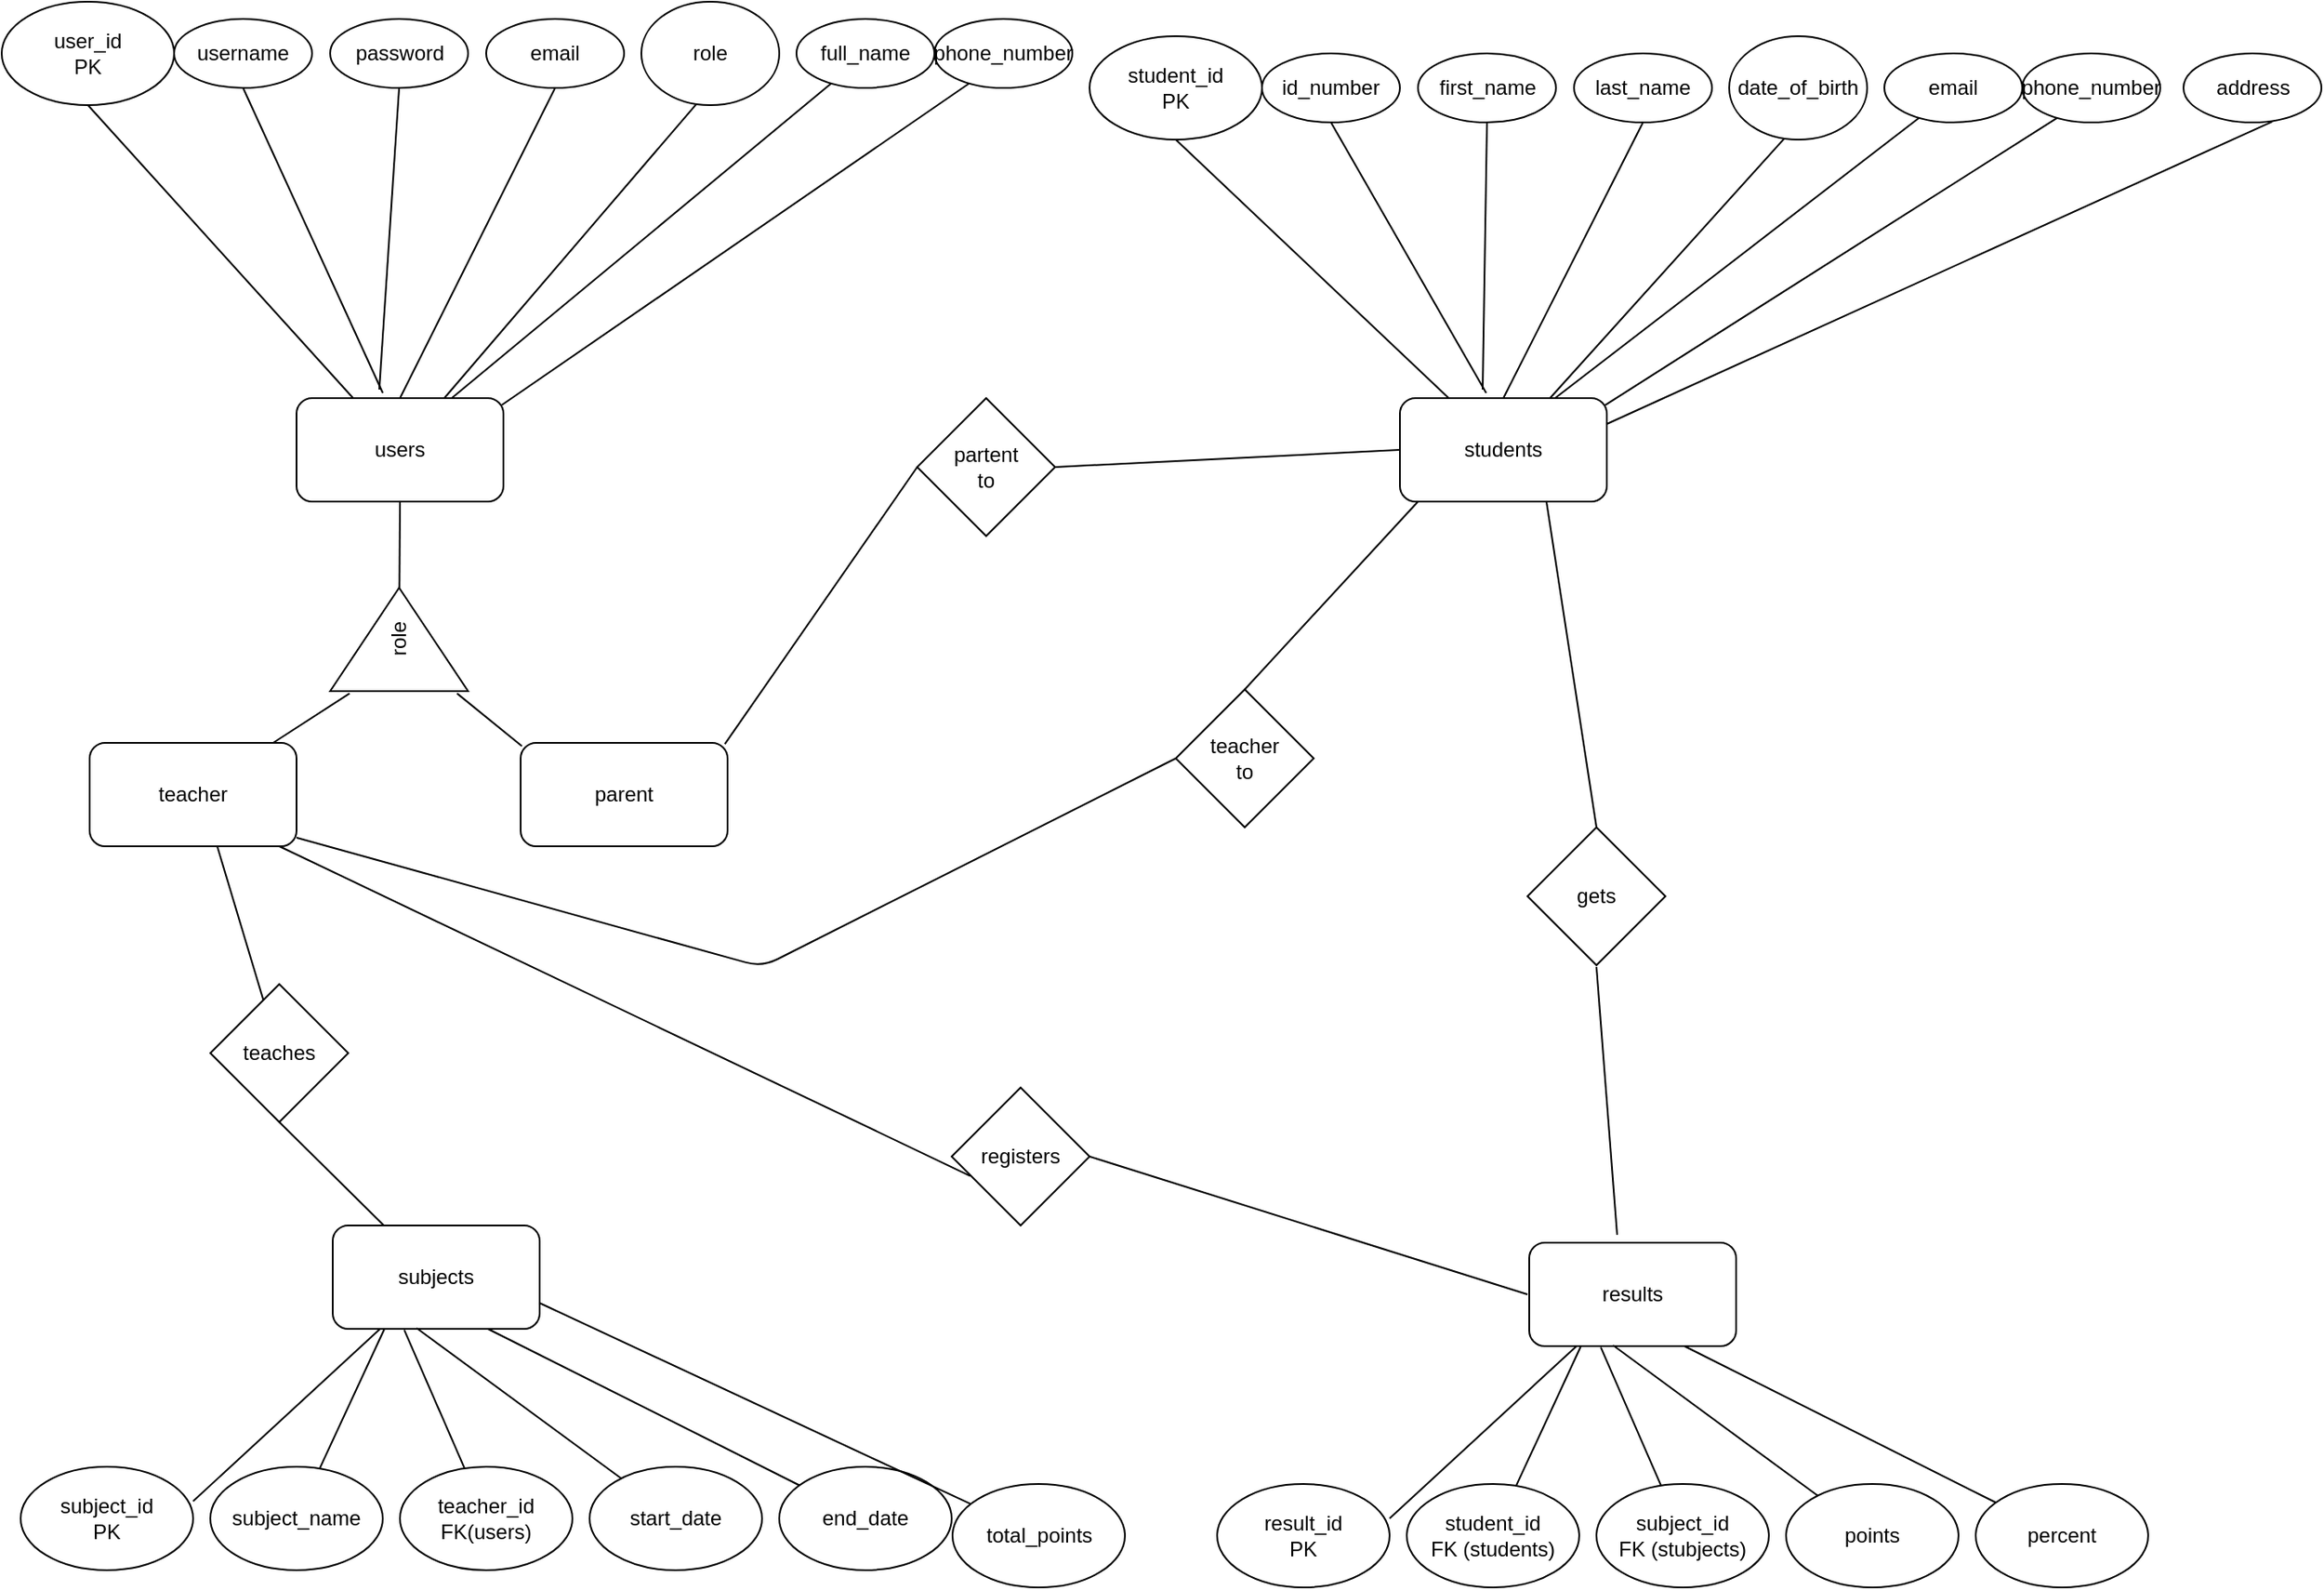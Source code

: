 <mxfile version="12.3.2" type="device" pages="1"><diagram id="xFQ4nba3ju8RYcT5cRTk" name="Page-1"><mxGraphModel dx="1401" dy="1384" grid="1" gridSize="10" guides="1" tooltips="1" connect="1" arrows="1" fold="1" page="1" pageScale="1" pageWidth="850" pageHeight="1100" math="0" shadow="0"><root><mxCell id="0"/><mxCell id="1" parent="0"/><mxCell id="LqxHdksqtHt9YVuRTvOb-2" value="users" style="rounded=1;whiteSpace=wrap;html=1;" vertex="1" parent="1"><mxGeometry x="180" y="300" width="120" height="60" as="geometry"/></mxCell><mxCell id="LqxHdksqtHt9YVuRTvOb-22" value="email" style="ellipse;whiteSpace=wrap;html=1;" vertex="1" parent="1"><mxGeometry x="290" y="80" width="80" height="40" as="geometry"/></mxCell><mxCell id="LqxHdksqtHt9YVuRTvOb-23" value="" style="endArrow=none;html=1;exitX=0.5;exitY=0;exitDx=0;exitDy=0;entryX=0.5;entryY=1;entryDx=0;entryDy=0;" edge="1" parent="1" source="LqxHdksqtHt9YVuRTvOb-2" target="LqxHdksqtHt9YVuRTvOb-22"><mxGeometry width="50" height="50" relative="1" as="geometry"><mxPoint x="320.091" y="210" as="sourcePoint"/><mxPoint x="251" y="130" as="targetPoint"/></mxGeometry></mxCell><mxCell id="LqxHdksqtHt9YVuRTvOb-24" value="role" style="ellipse;whiteSpace=wrap;html=1;" vertex="1" parent="1"><mxGeometry x="380" y="70" width="80" height="60" as="geometry"/></mxCell><mxCell id="LqxHdksqtHt9YVuRTvOb-25" value="" style="endArrow=none;html=1;entryX=0.4;entryY=0.988;entryDx=0;entryDy=0;entryPerimeter=0;" edge="1" parent="1" source="LqxHdksqtHt9YVuRTvOb-2" target="LqxHdksqtHt9YVuRTvOb-24"><mxGeometry width="50" height="50" relative="1" as="geometry"><mxPoint x="200" y="180" as="sourcePoint"/><mxPoint x="125" y="130" as="targetPoint"/></mxGeometry></mxCell><mxCell id="LqxHdksqtHt9YVuRTvOb-26" value="full_name" style="ellipse;whiteSpace=wrap;html=1;" vertex="1" parent="1"><mxGeometry x="470" y="80" width="80" height="40" as="geometry"/></mxCell><mxCell id="LqxHdksqtHt9YVuRTvOb-27" value="" style="endArrow=none;html=1;exitX=0.75;exitY=0;exitDx=0;exitDy=0;entryX=0.25;entryY=0.938;entryDx=0;entryDy=0;entryPerimeter=0;" edge="1" parent="1" source="LqxHdksqtHt9YVuRTvOb-2" target="LqxHdksqtHt9YVuRTvOb-26"><mxGeometry width="50" height="50" relative="1" as="geometry"><mxPoint x="510.091" y="190" as="sourcePoint"/><mxPoint x="441" y="110" as="targetPoint"/></mxGeometry></mxCell><mxCell id="LqxHdksqtHt9YVuRTvOb-30" value="user_id&lt;br&gt;PK" style="ellipse;whiteSpace=wrap;html=1;" vertex="1" parent="1"><mxGeometry x="9" y="70" width="100" height="60" as="geometry"/></mxCell><mxCell id="LqxHdksqtHt9YVuRTvOb-31" value="" style="endArrow=none;html=1;entryX=0.5;entryY=1;entryDx=0;entryDy=0;" edge="1" parent="1" target="LqxHdksqtHt9YVuRTvOb-30" source="LqxHdksqtHt9YVuRTvOb-2"><mxGeometry width="50" height="50" relative="1" as="geometry"><mxPoint x="70" y="290" as="sourcePoint"/><mxPoint x="81" y="120" as="targetPoint"/></mxGeometry></mxCell><mxCell id="LqxHdksqtHt9YVuRTvOb-32" value="password" style="ellipse;whiteSpace=wrap;html=1;" vertex="1" parent="1"><mxGeometry x="199.5" y="80" width="80" height="40" as="geometry"/></mxCell><mxCell id="LqxHdksqtHt9YVuRTvOb-33" value="" style="endArrow=none;html=1;exitX=0.4;exitY=-0.083;exitDx=0;exitDy=0;entryX=0.5;entryY=1;entryDx=0;entryDy=0;exitPerimeter=0;" edge="1" parent="1" target="LqxHdksqtHt9YVuRTvOb-32" source="LqxHdksqtHt9YVuRTvOb-2"><mxGeometry width="50" height="50" relative="1" as="geometry"><mxPoint x="150.54" y="290" as="sourcePoint"/><mxPoint x="160.5" y="130" as="targetPoint"/></mxGeometry></mxCell><mxCell id="LqxHdksqtHt9YVuRTvOb-34" value="username" style="ellipse;whiteSpace=wrap;html=1;" vertex="1" parent="1"><mxGeometry x="109" y="80" width="80" height="40" as="geometry"/></mxCell><mxCell id="LqxHdksqtHt9YVuRTvOb-35" value="" style="endArrow=none;html=1;exitX=0.417;exitY=-0.05;exitDx=0;exitDy=0;entryX=0.5;entryY=1;entryDx=0;entryDy=0;exitPerimeter=0;" edge="1" parent="1" target="LqxHdksqtHt9YVuRTvOb-34" source="LqxHdksqtHt9YVuRTvOb-2"><mxGeometry width="50" height="50" relative="1" as="geometry"><mxPoint x="124.5" y="291.02" as="sourcePoint"/><mxPoint x="70" y="130" as="targetPoint"/></mxGeometry></mxCell><mxCell id="LqxHdksqtHt9YVuRTvOb-36" value="phone_number" style="ellipse;whiteSpace=wrap;html=1;" vertex="1" parent="1"><mxGeometry x="550" y="80" width="80" height="40" as="geometry"/></mxCell><mxCell id="LqxHdksqtHt9YVuRTvOb-37" value="" style="endArrow=none;html=1;exitX=0.992;exitY=0.067;exitDx=0;exitDy=0;entryX=0.25;entryY=0.938;entryDx=0;entryDy=0;entryPerimeter=0;exitPerimeter=0;" edge="1" parent="1" target="LqxHdksqtHt9YVuRTvOb-36" source="LqxHdksqtHt9YVuRTvOb-2"><mxGeometry width="50" height="50" relative="1" as="geometry"><mxPoint x="350" y="300" as="sourcePoint"/><mxPoint x="521" y="110" as="targetPoint"/></mxGeometry></mxCell><mxCell id="LqxHdksqtHt9YVuRTvOb-38" value="subjects" style="rounded=1;whiteSpace=wrap;html=1;" vertex="1" parent="1"><mxGeometry x="201" y="780" width="120" height="60" as="geometry"/></mxCell><mxCell id="LqxHdksqtHt9YVuRTvOb-45" value="subject_id&lt;br&gt;PK" style="ellipse;whiteSpace=wrap;html=1;" vertex="1" parent="1"><mxGeometry x="20" y="920" width="100" height="60" as="geometry"/></mxCell><mxCell id="LqxHdksqtHt9YVuRTvOb-46" value="" style="endArrow=none;html=1;" edge="1" parent="1" source="LqxHdksqtHt9YVuRTvOb-38"><mxGeometry width="50" height="50" relative="1" as="geometry"><mxPoint x="91" y="770" as="sourcePoint"/><mxPoint x="120" y="940" as="targetPoint"/></mxGeometry></mxCell><mxCell id="LqxHdksqtHt9YVuRTvOb-53" value="students" style="rounded=1;whiteSpace=wrap;html=1;" vertex="1" parent="1"><mxGeometry x="820" y="300" width="120" height="60" as="geometry"/></mxCell><mxCell id="LqxHdksqtHt9YVuRTvOb-54" value="last_name" style="ellipse;whiteSpace=wrap;html=1;" vertex="1" parent="1"><mxGeometry x="921" y="100" width="80" height="40" as="geometry"/></mxCell><mxCell id="LqxHdksqtHt9YVuRTvOb-55" value="" style="endArrow=none;html=1;exitX=0.5;exitY=0;exitDx=0;exitDy=0;entryX=0.5;entryY=1;entryDx=0;entryDy=0;" edge="1" source="LqxHdksqtHt9YVuRTvOb-53" target="LqxHdksqtHt9YVuRTvOb-54" parent="1"><mxGeometry width="50" height="50" relative="1" as="geometry"><mxPoint x="951.091" y="230" as="sourcePoint"/><mxPoint x="882" y="150" as="targetPoint"/></mxGeometry></mxCell><mxCell id="LqxHdksqtHt9YVuRTvOb-56" value="date_of_birth" style="ellipse;whiteSpace=wrap;html=1;" vertex="1" parent="1"><mxGeometry x="1011" y="90" width="80" height="60" as="geometry"/></mxCell><mxCell id="LqxHdksqtHt9YVuRTvOb-57" value="" style="endArrow=none;html=1;entryX=0.4;entryY=0.988;entryDx=0;entryDy=0;entryPerimeter=0;" edge="1" source="LqxHdksqtHt9YVuRTvOb-53" target="LqxHdksqtHt9YVuRTvOb-56" parent="1"><mxGeometry width="50" height="50" relative="1" as="geometry"><mxPoint x="831" y="200" as="sourcePoint"/><mxPoint x="756" y="150" as="targetPoint"/></mxGeometry></mxCell><mxCell id="LqxHdksqtHt9YVuRTvOb-58" value="email" style="ellipse;whiteSpace=wrap;html=1;" vertex="1" parent="1"><mxGeometry x="1101" y="100" width="80" height="40" as="geometry"/></mxCell><mxCell id="LqxHdksqtHt9YVuRTvOb-59" value="" style="endArrow=none;html=1;exitX=0.75;exitY=0;exitDx=0;exitDy=0;entryX=0.25;entryY=0.938;entryDx=0;entryDy=0;entryPerimeter=0;" edge="1" source="LqxHdksqtHt9YVuRTvOb-53" target="LqxHdksqtHt9YVuRTvOb-58" parent="1"><mxGeometry width="50" height="50" relative="1" as="geometry"><mxPoint x="1141.091" y="210" as="sourcePoint"/><mxPoint x="1072" y="130" as="targetPoint"/></mxGeometry></mxCell><mxCell id="LqxHdksqtHt9YVuRTvOb-60" value="" style="endArrow=none;html=1;entryX=0.5;entryY=1;entryDx=0;entryDy=0;" edge="1" source="LqxHdksqtHt9YVuRTvOb-53" target="LqxHdksqtHt9YVuRTvOb-66" parent="1"><mxGeometry width="50" height="50" relative="1" as="geometry"><mxPoint x="701" y="310" as="sourcePoint"/><mxPoint x="712" y="140" as="targetPoint"/></mxGeometry></mxCell><mxCell id="LqxHdksqtHt9YVuRTvOb-61" value="first_name" style="ellipse;whiteSpace=wrap;html=1;" vertex="1" parent="1"><mxGeometry x="830.5" y="100" width="80" height="40" as="geometry"/></mxCell><mxCell id="LqxHdksqtHt9YVuRTvOb-62" value="" style="endArrow=none;html=1;exitX=0.4;exitY=-0.083;exitDx=0;exitDy=0;entryX=0.5;entryY=1;entryDx=0;entryDy=0;exitPerimeter=0;" edge="1" source="LqxHdksqtHt9YVuRTvOb-53" target="LqxHdksqtHt9YVuRTvOb-61" parent="1"><mxGeometry width="50" height="50" relative="1" as="geometry"><mxPoint x="781.54" y="310" as="sourcePoint"/><mxPoint x="791.5" y="150" as="targetPoint"/></mxGeometry></mxCell><mxCell id="LqxHdksqtHt9YVuRTvOb-63" value="id_number" style="ellipse;whiteSpace=wrap;html=1;" vertex="1" parent="1"><mxGeometry x="740" y="100" width="80" height="40" as="geometry"/></mxCell><mxCell id="LqxHdksqtHt9YVuRTvOb-64" value="" style="endArrow=none;html=1;exitX=0.417;exitY=-0.05;exitDx=0;exitDy=0;entryX=0.5;entryY=1;entryDx=0;entryDy=0;exitPerimeter=0;" edge="1" source="LqxHdksqtHt9YVuRTvOb-53" target="LqxHdksqtHt9YVuRTvOb-63" parent="1"><mxGeometry width="50" height="50" relative="1" as="geometry"><mxPoint x="755.5" y="311.02" as="sourcePoint"/><mxPoint x="701" y="150" as="targetPoint"/></mxGeometry></mxCell><mxCell id="LqxHdksqtHt9YVuRTvOb-65" value="" style="endArrow=none;html=1;exitX=0.992;exitY=0.067;exitDx=0;exitDy=0;entryX=0.25;entryY=0.938;entryDx=0;entryDy=0;entryPerimeter=0;exitPerimeter=0;" edge="1" source="LqxHdksqtHt9YVuRTvOb-53" target="LqxHdksqtHt9YVuRTvOb-67" parent="1"><mxGeometry width="50" height="50" relative="1" as="geometry"><mxPoint x="981" y="320" as="sourcePoint"/><mxPoint x="1152" y="130" as="targetPoint"/></mxGeometry></mxCell><mxCell id="LqxHdksqtHt9YVuRTvOb-66" value="student_id&lt;br&gt;PK" style="ellipse;whiteSpace=wrap;html=1;" vertex="1" parent="1"><mxGeometry x="640" y="90" width="100" height="60" as="geometry"/></mxCell><mxCell id="LqxHdksqtHt9YVuRTvOb-67" value="phone_number" style="ellipse;whiteSpace=wrap;html=1;" vertex="1" parent="1"><mxGeometry x="1181" y="100" width="80" height="40" as="geometry"/></mxCell><mxCell id="LqxHdksqtHt9YVuRTvOb-68" value="address" style="ellipse;whiteSpace=wrap;html=1;" vertex="1" parent="1"><mxGeometry x="1274.5" y="100" width="80" height="40" as="geometry"/></mxCell><mxCell id="LqxHdksqtHt9YVuRTvOb-69" value="" style="endArrow=none;html=1;entryX=0.644;entryY=0.988;entryDx=0;entryDy=0;entryPerimeter=0;exitX=1;exitY=0.25;exitDx=0;exitDy=0;" edge="1" parent="1" source="LqxHdksqtHt9YVuRTvOb-53" target="LqxHdksqtHt9YVuRTvOb-68"><mxGeometry width="50" height="50" relative="1" as="geometry"><mxPoint x="1264.5" y="190" as="sourcePoint"/><mxPoint x="1314.5" y="140" as="targetPoint"/></mxGeometry></mxCell><mxCell id="LqxHdksqtHt9YVuRTvOb-71" value="subject_name" style="ellipse;whiteSpace=wrap;html=1;" vertex="1" parent="1"><mxGeometry x="130" y="920" width="100" height="60" as="geometry"/></mxCell><mxCell id="LqxHdksqtHt9YVuRTvOb-72" value="" style="endArrow=none;html=1;exitX=0.25;exitY=1;exitDx=0;exitDy=0;" edge="1" parent="1" source="LqxHdksqtHt9YVuRTvOb-38" target="LqxHdksqtHt9YVuRTvOb-71"><mxGeometry width="50" height="50" relative="1" as="geometry"><mxPoint x="212" y="830" as="sourcePoint"/><mxPoint x="230" y="940" as="targetPoint"/></mxGeometry></mxCell><mxCell id="LqxHdksqtHt9YVuRTvOb-73" value="teacher_id&lt;br&gt;FK(users)" style="ellipse;whiteSpace=wrap;html=1;" vertex="1" parent="1"><mxGeometry x="240" y="920" width="100" height="60" as="geometry"/></mxCell><mxCell id="LqxHdksqtHt9YVuRTvOb-74" value="" style="endArrow=none;html=1;exitX=0.346;exitY=1.012;exitDx=0;exitDy=0;exitPerimeter=0;" edge="1" parent="1" target="LqxHdksqtHt9YVuRTvOb-73" source="LqxHdksqtHt9YVuRTvOb-38"><mxGeometry width="50" height="50" relative="1" as="geometry"><mxPoint x="341" y="840" as="sourcePoint"/><mxPoint x="340" y="940" as="targetPoint"/></mxGeometry></mxCell><mxCell id="LqxHdksqtHt9YVuRTvOb-75" value="start_date" style="ellipse;whiteSpace=wrap;html=1;" vertex="1" parent="1"><mxGeometry x="350" y="920" width="100" height="60" as="geometry"/></mxCell><mxCell id="LqxHdksqtHt9YVuRTvOb-76" value="" style="endArrow=none;html=1;exitX=0.405;exitY=0.992;exitDx=0;exitDy=0;exitPerimeter=0;" edge="1" parent="1" target="LqxHdksqtHt9YVuRTvOb-75" source="LqxHdksqtHt9YVuRTvOb-38"><mxGeometry width="50" height="50" relative="1" as="geometry"><mxPoint x="251" y="860" as="sourcePoint"/><mxPoint x="250" y="960" as="targetPoint"/></mxGeometry></mxCell><mxCell id="LqxHdksqtHt9YVuRTvOb-77" value="end_date" style="ellipse;whiteSpace=wrap;html=1;" vertex="1" parent="1"><mxGeometry x="460" y="920" width="100" height="60" as="geometry"/></mxCell><mxCell id="LqxHdksqtHt9YVuRTvOb-78" value="" style="endArrow=none;html=1;exitX=0.75;exitY=1;exitDx=0;exitDy=0;" edge="1" parent="1" target="LqxHdksqtHt9YVuRTvOb-77" source="LqxHdksqtHt9YVuRTvOb-38"><mxGeometry width="50" height="50" relative="1" as="geometry"><mxPoint x="561" y="840" as="sourcePoint"/><mxPoint x="560" y="940" as="targetPoint"/></mxGeometry></mxCell><mxCell id="LqxHdksqtHt9YVuRTvOb-79" value="total_points" style="ellipse;whiteSpace=wrap;html=1;" vertex="1" parent="1"><mxGeometry x="560.5" y="930" width="100" height="60" as="geometry"/></mxCell><mxCell id="LqxHdksqtHt9YVuRTvOb-80" value="" style="endArrow=none;html=1;exitX=1;exitY=0.75;exitDx=0;exitDy=0;" edge="1" parent="1" target="LqxHdksqtHt9YVuRTvOb-79" source="LqxHdksqtHt9YVuRTvOb-38"><mxGeometry width="50" height="50" relative="1" as="geometry"><mxPoint x="661.5" y="850" as="sourcePoint"/><mxPoint x="660.5" y="950" as="targetPoint"/></mxGeometry></mxCell><mxCell id="LqxHdksqtHt9YVuRTvOb-93" value="results" style="rounded=1;whiteSpace=wrap;html=1;" vertex="1" parent="1"><mxGeometry x="895" y="790" width="120" height="60" as="geometry"/></mxCell><mxCell id="LqxHdksqtHt9YVuRTvOb-94" value="" style="endArrow=none;html=1;" edge="1" source="LqxHdksqtHt9YVuRTvOb-93" parent="1"><mxGeometry width="50" height="50" relative="1" as="geometry"><mxPoint x="785" y="780" as="sourcePoint"/><mxPoint x="814" y="950" as="targetPoint"/></mxGeometry></mxCell><mxCell id="LqxHdksqtHt9YVuRTvOb-95" value="student_id&lt;br&gt;FK (students)" style="ellipse;whiteSpace=wrap;html=1;" vertex="1" parent="1"><mxGeometry x="824" y="930" width="100" height="60" as="geometry"/></mxCell><mxCell id="LqxHdksqtHt9YVuRTvOb-96" value="" style="endArrow=none;html=1;exitX=0.25;exitY=1;exitDx=0;exitDy=0;" edge="1" source="LqxHdksqtHt9YVuRTvOb-93" target="LqxHdksqtHt9YVuRTvOb-95" parent="1"><mxGeometry width="50" height="50" relative="1" as="geometry"><mxPoint x="906" y="840" as="sourcePoint"/><mxPoint x="924" y="950" as="targetPoint"/></mxGeometry></mxCell><mxCell id="LqxHdksqtHt9YVuRTvOb-97" value="subject_id&lt;br&gt;FK (stubjects)" style="ellipse;whiteSpace=wrap;html=1;" vertex="1" parent="1"><mxGeometry x="934" y="930" width="100" height="60" as="geometry"/></mxCell><mxCell id="LqxHdksqtHt9YVuRTvOb-98" value="" style="endArrow=none;html=1;exitX=0.346;exitY=1.012;exitDx=0;exitDy=0;exitPerimeter=0;" edge="1" source="LqxHdksqtHt9YVuRTvOb-93" target="LqxHdksqtHt9YVuRTvOb-97" parent="1"><mxGeometry width="50" height="50" relative="1" as="geometry"><mxPoint x="1035" y="850" as="sourcePoint"/><mxPoint x="1034" y="950" as="targetPoint"/></mxGeometry></mxCell><mxCell id="LqxHdksqtHt9YVuRTvOb-99" value="points" style="ellipse;whiteSpace=wrap;html=1;" vertex="1" parent="1"><mxGeometry x="1044" y="930" width="100" height="60" as="geometry"/></mxCell><mxCell id="LqxHdksqtHt9YVuRTvOb-100" value="" style="endArrow=none;html=1;exitX=0.405;exitY=0.992;exitDx=0;exitDy=0;exitPerimeter=0;" edge="1" source="LqxHdksqtHt9YVuRTvOb-93" target="LqxHdksqtHt9YVuRTvOb-99" parent="1"><mxGeometry width="50" height="50" relative="1" as="geometry"><mxPoint x="945" y="870" as="sourcePoint"/><mxPoint x="944" y="970" as="targetPoint"/></mxGeometry></mxCell><mxCell id="LqxHdksqtHt9YVuRTvOb-101" value="percent" style="ellipse;whiteSpace=wrap;html=1;" vertex="1" parent="1"><mxGeometry x="1154" y="930" width="100" height="60" as="geometry"/></mxCell><mxCell id="LqxHdksqtHt9YVuRTvOb-102" value="" style="endArrow=none;html=1;exitX=0.75;exitY=1;exitDx=0;exitDy=0;" edge="1" source="LqxHdksqtHt9YVuRTvOb-93" target="LqxHdksqtHt9YVuRTvOb-101" parent="1"><mxGeometry width="50" height="50" relative="1" as="geometry"><mxPoint x="1255" y="850" as="sourcePoint"/><mxPoint x="1254" y="950" as="targetPoint"/></mxGeometry></mxCell><mxCell id="LqxHdksqtHt9YVuRTvOb-105" value="result_id&lt;br&gt;PK" style="ellipse;whiteSpace=wrap;html=1;" vertex="1" parent="1"><mxGeometry x="714" y="930" width="100" height="60" as="geometry"/></mxCell><mxCell id="LqxHdksqtHt9YVuRTvOb-106" value="partent&lt;br&gt;to" style="rhombus;whiteSpace=wrap;html=1;" vertex="1" parent="1"><mxGeometry x="540" y="300" width="80" height="80" as="geometry"/></mxCell><mxCell id="LqxHdksqtHt9YVuRTvOb-107" value="role" style="triangle;whiteSpace=wrap;html=1;rotation=-90;" vertex="1" parent="1"><mxGeometry x="209.5" y="400" width="60" height="80" as="geometry"/></mxCell><mxCell id="LqxHdksqtHt9YVuRTvOb-108" value="" style="endArrow=none;html=1;" edge="1" parent="1" source="LqxHdksqtHt9YVuRTvOb-107"><mxGeometry width="50" height="50" relative="1" as="geometry"><mxPoint x="190" y="410" as="sourcePoint"/><mxPoint x="240" y="360" as="targetPoint"/></mxGeometry></mxCell><mxCell id="LqxHdksqtHt9YVuRTvOb-109" value="teacher" style="rounded=1;whiteSpace=wrap;html=1;" vertex="1" parent="1"><mxGeometry x="60" y="500" width="120" height="60" as="geometry"/></mxCell><mxCell id="LqxHdksqtHt9YVuRTvOb-110" value="parent" style="rounded=1;whiteSpace=wrap;html=1;" vertex="1" parent="1"><mxGeometry x="310" y="500" width="120" height="60" as="geometry"/></mxCell><mxCell id="LqxHdksqtHt9YVuRTvOb-111" value="" style="endArrow=none;html=1;entryX=-0.022;entryY=0.141;entryDx=0;entryDy=0;entryPerimeter=0;" edge="1" parent="1" source="LqxHdksqtHt9YVuRTvOb-109" target="LqxHdksqtHt9YVuRTvOb-107"><mxGeometry width="50" height="50" relative="1" as="geometry"><mxPoint x="160" y="500" as="sourcePoint"/><mxPoint x="199.5" y="470" as="targetPoint"/></mxGeometry></mxCell><mxCell id="LqxHdksqtHt9YVuRTvOb-112" value="" style="endArrow=none;html=1;entryX=-0.022;entryY=0.92;entryDx=0;entryDy=0;entryPerimeter=0;exitX=0.006;exitY=0.031;exitDx=0;exitDy=0;exitPerimeter=0;" edge="1" parent="1" source="LqxHdksqtHt9YVuRTvOb-110" target="LqxHdksqtHt9YVuRTvOb-107"><mxGeometry width="50" height="50" relative="1" as="geometry"><mxPoint x="229.5" y="520" as="sourcePoint"/><mxPoint x="279.5" y="470" as="targetPoint"/></mxGeometry></mxCell><mxCell id="LqxHdksqtHt9YVuRTvOb-113" value="" style="endArrow=none;html=1;exitX=0.987;exitY=0.012;exitDx=0;exitDy=0;exitPerimeter=0;" edge="1" parent="1" source="LqxHdksqtHt9YVuRTvOb-110"><mxGeometry width="50" height="50" relative="1" as="geometry"><mxPoint x="490" y="390" as="sourcePoint"/><mxPoint x="540" y="340" as="targetPoint"/></mxGeometry></mxCell><mxCell id="LqxHdksqtHt9YVuRTvOb-114" value="" style="endArrow=none;html=1;exitX=1;exitY=0.5;exitDx=0;exitDy=0;" edge="1" parent="1" source="LqxHdksqtHt9YVuRTvOb-106"><mxGeometry width="50" height="50" relative="1" as="geometry"><mxPoint x="770" y="380" as="sourcePoint"/><mxPoint x="820" y="330" as="targetPoint"/></mxGeometry></mxCell><mxCell id="LqxHdksqtHt9YVuRTvOb-115" value="teaches" style="rhombus;whiteSpace=wrap;html=1;" vertex="1" parent="1"><mxGeometry x="130" y="640" width="80" height="80" as="geometry"/></mxCell><mxCell id="LqxHdksqtHt9YVuRTvOb-116" value="" style="endArrow=none;html=1;" edge="1" parent="1" source="LqxHdksqtHt9YVuRTvOb-115"><mxGeometry width="50" height="50" relative="1" as="geometry"><mxPoint x="84" y="610" as="sourcePoint"/><mxPoint x="134" y="560" as="targetPoint"/></mxGeometry></mxCell><mxCell id="LqxHdksqtHt9YVuRTvOb-117" value="" style="endArrow=none;html=1;" edge="1" parent="1" source="LqxHdksqtHt9YVuRTvOb-38"><mxGeometry width="50" height="50" relative="1" as="geometry"><mxPoint x="120" y="770" as="sourcePoint"/><mxPoint x="170" y="720" as="targetPoint"/></mxGeometry></mxCell><mxCell id="LqxHdksqtHt9YVuRTvOb-119" value="teacher&lt;br&gt;to" style="rhombus;whiteSpace=wrap;html=1;" vertex="1" parent="1"><mxGeometry x="690" y="469" width="80" height="80" as="geometry"/></mxCell><mxCell id="LqxHdksqtHt9YVuRTvOb-120" value="" style="endArrow=none;html=1;exitX=0.5;exitY=0;exitDx=0;exitDy=0;" edge="1" parent="1" source="LqxHdksqtHt9YVuRTvOb-119"><mxGeometry width="50" height="50" relative="1" as="geometry"><mxPoint x="780.5" y="410" as="sourcePoint"/><mxPoint x="830.5" y="360" as="targetPoint"/></mxGeometry></mxCell><mxCell id="LqxHdksqtHt9YVuRTvOb-121" value="" style="endArrow=none;html=1;entryX=0;entryY=0.5;entryDx=0;entryDy=0;" edge="1" parent="1" target="LqxHdksqtHt9YVuRTvOb-119"><mxGeometry width="50" height="50" relative="1" as="geometry"><mxPoint x="180" y="555" as="sourcePoint"/><mxPoint x="230" y="505" as="targetPoint"/><Array as="points"><mxPoint x="450" y="630"/></Array></mxGeometry></mxCell><mxCell id="LqxHdksqtHt9YVuRTvOb-122" value="gets" style="rhombus;whiteSpace=wrap;html=1;" vertex="1" parent="1"><mxGeometry x="894" y="549" width="80" height="80" as="geometry"/></mxCell><mxCell id="LqxHdksqtHt9YVuRTvOb-123" value="" style="endArrow=none;html=1;exitX=0.5;exitY=0;exitDx=0;exitDy=0;" edge="1" parent="1" source="LqxHdksqtHt9YVuRTvOb-122"><mxGeometry width="50" height="50" relative="1" as="geometry"><mxPoint x="855" y="410" as="sourcePoint"/><mxPoint x="905" y="360" as="targetPoint"/></mxGeometry></mxCell><mxCell id="LqxHdksqtHt9YVuRTvOb-124" value="" style="endArrow=none;html=1;exitX=0.425;exitY=-0.076;exitDx=0;exitDy=0;exitPerimeter=0;" edge="1" parent="1" source="LqxHdksqtHt9YVuRTvOb-93"><mxGeometry width="50" height="50" relative="1" as="geometry"><mxPoint x="884" y="680" as="sourcePoint"/><mxPoint x="934" y="630" as="targetPoint"/></mxGeometry></mxCell><mxCell id="LqxHdksqtHt9YVuRTvOb-125" value="registers" style="rhombus;whiteSpace=wrap;html=1;" vertex="1" parent="1"><mxGeometry x="560" y="700" width="80" height="80" as="geometry"/></mxCell><mxCell id="LqxHdksqtHt9YVuRTvOb-126" value="" style="endArrow=none;html=1;exitX=0.135;exitY=0.641;exitDx=0;exitDy=0;exitPerimeter=0;" edge="1" parent="1" source="LqxHdksqtHt9YVuRTvOb-125"><mxGeometry width="50" height="50" relative="1" as="geometry"><mxPoint x="120" y="610" as="sourcePoint"/><mxPoint x="170" y="560" as="targetPoint"/></mxGeometry></mxCell><mxCell id="LqxHdksqtHt9YVuRTvOb-127" value="" style="endArrow=none;html=1;exitX=1;exitY=0.5;exitDx=0;exitDy=0;" edge="1" parent="1" source="LqxHdksqtHt9YVuRTvOb-125"><mxGeometry width="50" height="50" relative="1" as="geometry"><mxPoint x="844" y="870" as="sourcePoint"/><mxPoint x="894" y="820" as="targetPoint"/></mxGeometry></mxCell></root></mxGraphModel></diagram></mxfile>